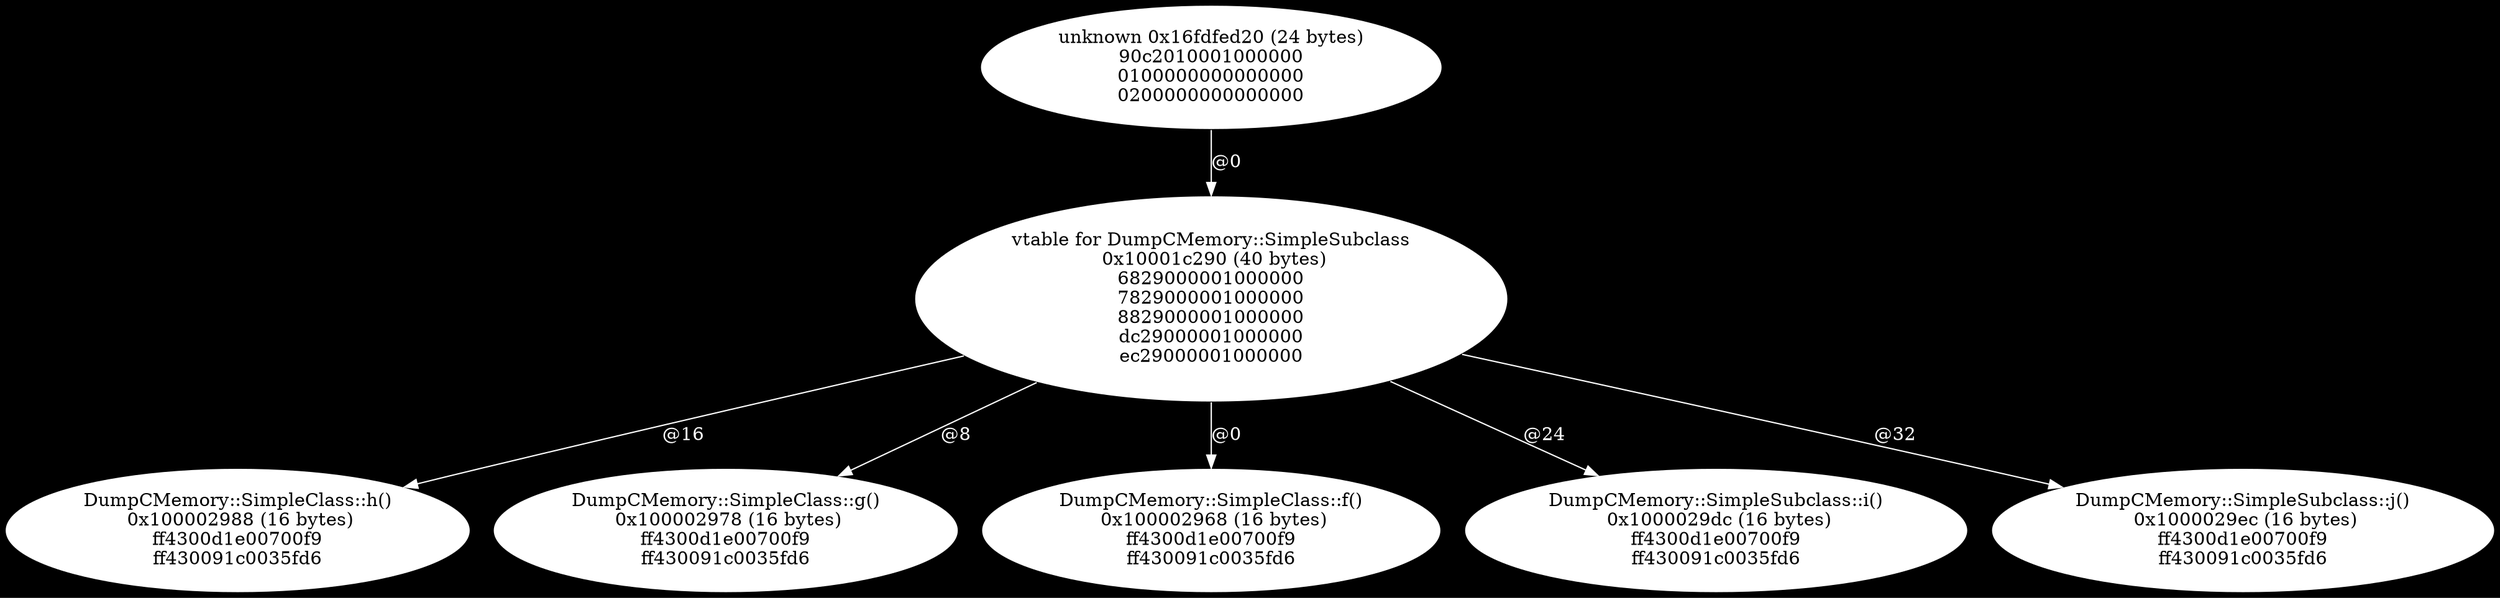 digraph memory_dump_graph {
graph [bgcolor=black]
_100002988 [style=filled] [fillcolor=white] [label="DumpCMemory::SimpleClass::h()
 0x100002988 (16 bytes)
ff4300d1e00700f9
ff430091c0035fd6"]
_100002978 [style=filled] [fillcolor=white] [label="DumpCMemory::SimpleClass::g()
 0x100002978 (16 bytes)
ff4300d1e00700f9
ff430091c0035fd6"]
_100002968 [style=filled] [fillcolor=white] [label="DumpCMemory::SimpleClass::f()
 0x100002968 (16 bytes)
ff4300d1e00700f9
ff430091c0035fd6"]
_10001c290 [style=filled] [fillcolor=white] [label="vtable for DumpCMemory::SimpleSubclass
 0x10001c290 (40 bytes)
6829000001000000
7829000001000000
8829000001000000
dc29000001000000
ec29000001000000"]
_10001c290 -> _100002968 [color=white] [fontcolor=white] [label="@0"]
_10001c290 -> _100002978 [color=white] [fontcolor=white] [label="@8"]
_10001c290 -> _100002988 [color=white] [fontcolor=white] [label="@16"]
_10001c290 -> _1000029dc [color=white] [fontcolor=white] [label="@24"]
_10001c290 -> _1000029ec [color=white] [fontcolor=white] [label="@32"]
_1000029ec [style=filled] [fillcolor=white] [label="DumpCMemory::SimpleSubclass::j()
 0x1000029ec (16 bytes)
ff4300d1e00700f9
ff430091c0035fd6"]
_1000029dc [style=filled] [fillcolor=white] [label="DumpCMemory::SimpleSubclass::i()
 0x1000029dc (16 bytes)
ff4300d1e00700f9
ff430091c0035fd6"]
_16fdfed20 [style=filled] [fillcolor=white] [label="unknown 0x16fdfed20 (24 bytes)
90c2010001000000
0100000000000000
0200000000000000"]
_16fdfed20 -> _10001c290 [color=white] [fontcolor=white] [label="@0"]
}
